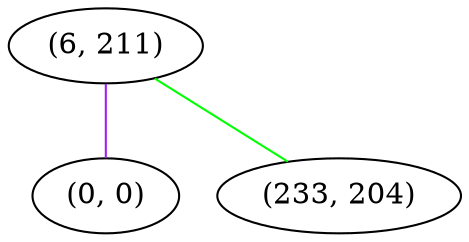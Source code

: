 graph "" {
"(6, 211)";
"(0, 0)";
"(233, 204)";
"(6, 211)" -- "(0, 0)"  [color=purple, key=0, weight=4];
"(6, 211)" -- "(233, 204)"  [color=green, key=0, weight=2];
}
